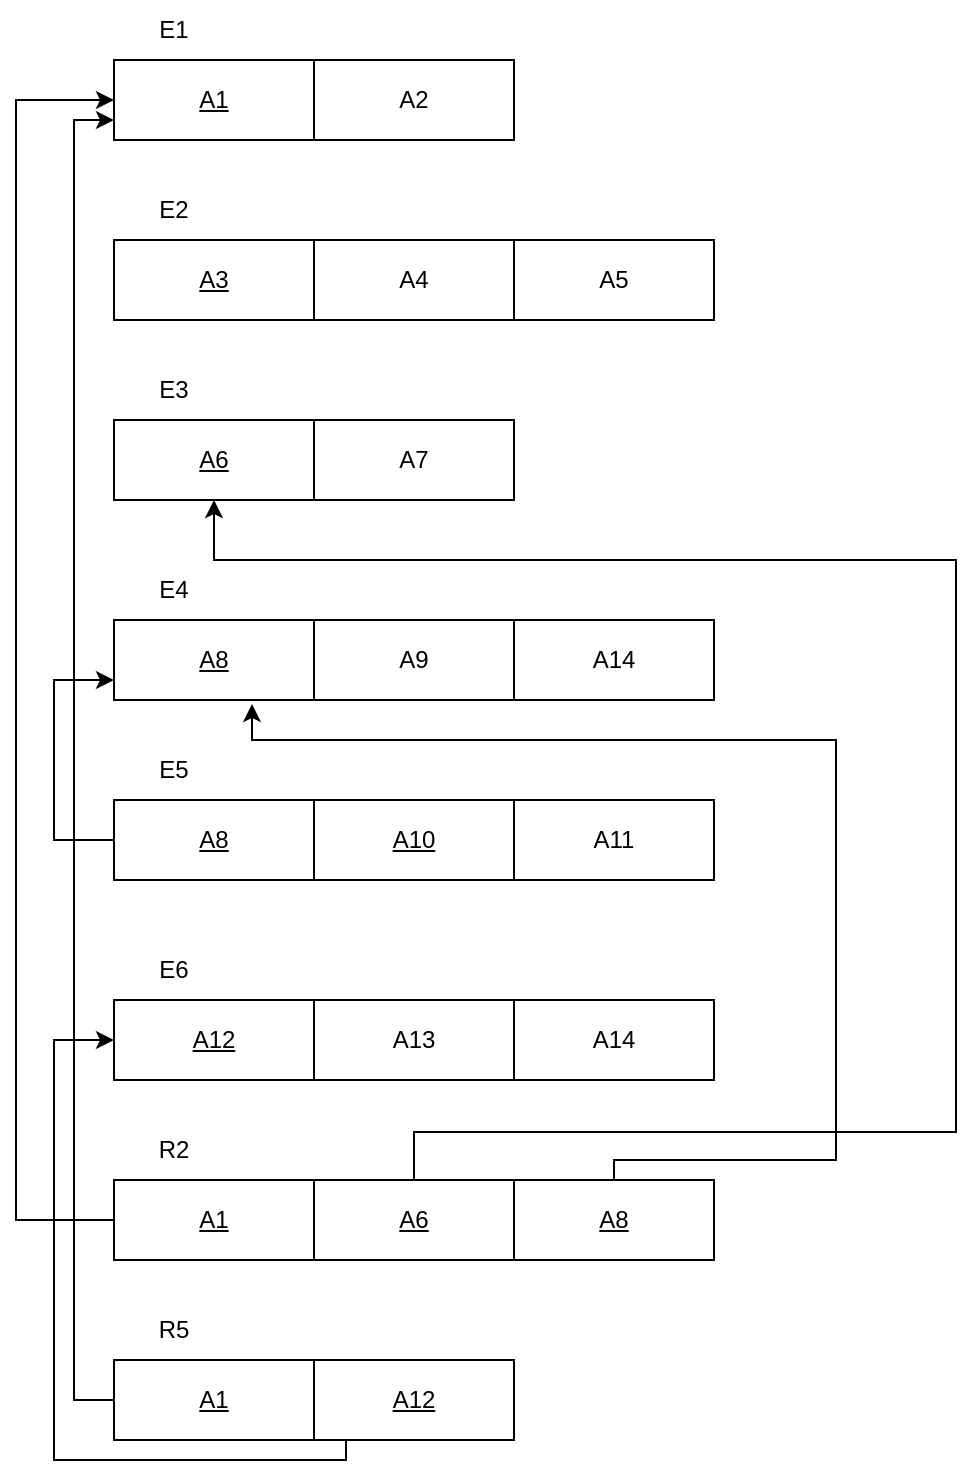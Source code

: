 <mxfile version="21.8.2" type="github">
  <diagram name="第 1 页" id="zmZR6i9L2U6j5WBqls_v">
    <mxGraphModel dx="1434" dy="803" grid="1" gridSize="10" guides="1" tooltips="1" connect="1" arrows="1" fold="1" page="1" pageScale="1" pageWidth="827" pageHeight="1169" math="1" shadow="0">
      <root>
        <mxCell id="0" />
        <mxCell id="1" parent="0" />
        <mxCell id="_z6BsKYSzLqCspBrWVtD-2" value="A1" style="whiteSpace=wrap;html=1;align=center;fontStyle=4" parent="1" vertex="1">
          <mxGeometry x="190" y="60" width="100" height="40" as="geometry" />
        </mxCell>
        <mxCell id="_z6BsKYSzLqCspBrWVtD-5" value="A2" style="whiteSpace=wrap;html=1;align=center;" parent="1" vertex="1">
          <mxGeometry x="290" y="60" width="100" height="40" as="geometry" />
        </mxCell>
        <mxCell id="X7fVIaBAJAOIt593yA5P-2" value="A3" style="whiteSpace=wrap;html=1;align=center;fontStyle=4" vertex="1" parent="1">
          <mxGeometry x="190" y="150" width="100" height="40" as="geometry" />
        </mxCell>
        <mxCell id="X7fVIaBAJAOIt593yA5P-3" value="A4" style="whiteSpace=wrap;html=1;align=center;" vertex="1" parent="1">
          <mxGeometry x="290" y="150" width="100" height="40" as="geometry" />
        </mxCell>
        <mxCell id="X7fVIaBAJAOIt593yA5P-4" value="A5" style="whiteSpace=wrap;html=1;align=center;" vertex="1" parent="1">
          <mxGeometry x="390" y="150" width="100" height="40" as="geometry" />
        </mxCell>
        <mxCell id="X7fVIaBAJAOIt593yA5P-6" value="A6" style="whiteSpace=wrap;html=1;align=center;fontStyle=4" vertex="1" parent="1">
          <mxGeometry x="190" y="240" width="100" height="40" as="geometry" />
        </mxCell>
        <mxCell id="X7fVIaBAJAOIt593yA5P-8" value="A7" style="whiteSpace=wrap;html=1;align=center;" vertex="1" parent="1">
          <mxGeometry x="290" y="240" width="100" height="40" as="geometry" />
        </mxCell>
        <mxCell id="X7fVIaBAJAOIt593yA5P-10" value="A8" style="whiteSpace=wrap;html=1;align=center;fontStyle=4" vertex="1" parent="1">
          <mxGeometry x="190" y="340" width="100" height="40" as="geometry" />
        </mxCell>
        <mxCell id="X7fVIaBAJAOIt593yA5P-11" value="A9" style="whiteSpace=wrap;html=1;align=center;" vertex="1" parent="1">
          <mxGeometry x="290" y="340" width="100" height="40" as="geometry" />
        </mxCell>
        <mxCell id="X7fVIaBAJAOIt593yA5P-43" style="edgeStyle=orthogonalEdgeStyle;rounded=0;orthogonalLoop=1;jettySize=auto;html=1;exitX=0;exitY=0.5;exitDx=0;exitDy=0;entryX=0;entryY=0.75;entryDx=0;entryDy=0;" edge="1" parent="1" source="X7fVIaBAJAOIt593yA5P-13" target="X7fVIaBAJAOIt593yA5P-10">
          <mxGeometry relative="1" as="geometry">
            <mxPoint x="150" y="370" as="targetPoint" />
            <Array as="points">
              <mxPoint x="160" y="450" />
              <mxPoint x="160" y="370" />
            </Array>
          </mxGeometry>
        </mxCell>
        <mxCell id="X7fVIaBAJAOIt593yA5P-13" value="A8" style="whiteSpace=wrap;html=1;align=center;fontStyle=4" vertex="1" parent="1">
          <mxGeometry x="190" y="430" width="100" height="40" as="geometry" />
        </mxCell>
        <mxCell id="X7fVIaBAJAOIt593yA5P-14" value="A10" style="whiteSpace=wrap;html=1;align=center;fontStyle=4" vertex="1" parent="1">
          <mxGeometry x="290" y="430" width="100" height="40" as="geometry" />
        </mxCell>
        <mxCell id="X7fVIaBAJAOIt593yA5P-16" value="A12" style="whiteSpace=wrap;html=1;align=center;fontStyle=4" vertex="1" parent="1">
          <mxGeometry x="190" y="530" width="100" height="40" as="geometry" />
        </mxCell>
        <mxCell id="X7fVIaBAJAOIt593yA5P-17" value="A13" style="whiteSpace=wrap;html=1;align=center;" vertex="1" parent="1">
          <mxGeometry x="290" y="530" width="100" height="40" as="geometry" />
        </mxCell>
        <mxCell id="X7fVIaBAJAOIt593yA5P-19" value="A11" style="whiteSpace=wrap;html=1;align=center;" vertex="1" parent="1">
          <mxGeometry x="390" y="430" width="100" height="40" as="geometry" />
        </mxCell>
        <mxCell id="X7fVIaBAJAOIt593yA5P-20" value="E1" style="text;strokeColor=none;align=center;fillColor=none;html=1;verticalAlign=middle;whiteSpace=wrap;rounded=0;" vertex="1" parent="1">
          <mxGeometry x="190" y="30" width="60" height="30" as="geometry" />
        </mxCell>
        <mxCell id="X7fVIaBAJAOIt593yA5P-21" value="E2" style="text;strokeColor=none;align=center;fillColor=none;html=1;verticalAlign=middle;whiteSpace=wrap;rounded=0;" vertex="1" parent="1">
          <mxGeometry x="190" y="120" width="60" height="30" as="geometry" />
        </mxCell>
        <mxCell id="X7fVIaBAJAOIt593yA5P-22" value="E3" style="text;strokeColor=none;align=center;fillColor=none;html=1;verticalAlign=middle;whiteSpace=wrap;rounded=0;" vertex="1" parent="1">
          <mxGeometry x="190" y="210" width="60" height="30" as="geometry" />
        </mxCell>
        <mxCell id="X7fVIaBAJAOIt593yA5P-23" value="E4" style="text;strokeColor=none;align=center;fillColor=none;html=1;verticalAlign=middle;whiteSpace=wrap;rounded=0;" vertex="1" parent="1">
          <mxGeometry x="190" y="310" width="60" height="30" as="geometry" />
        </mxCell>
        <mxCell id="X7fVIaBAJAOIt593yA5P-24" value="E5" style="text;strokeColor=none;align=center;fillColor=none;html=1;verticalAlign=middle;whiteSpace=wrap;rounded=0;" vertex="1" parent="1">
          <mxGeometry x="190" y="400" width="60" height="30" as="geometry" />
        </mxCell>
        <mxCell id="X7fVIaBAJAOIt593yA5P-25" value="E6" style="text;strokeColor=none;align=center;fillColor=none;html=1;verticalAlign=middle;whiteSpace=wrap;rounded=0;" vertex="1" parent="1">
          <mxGeometry x="190" y="500" width="60" height="30" as="geometry" />
        </mxCell>
        <mxCell id="X7fVIaBAJAOIt593yA5P-26" value="R2" style="text;strokeColor=none;align=center;fillColor=none;html=1;verticalAlign=middle;whiteSpace=wrap;rounded=0;" vertex="1" parent="1">
          <mxGeometry x="190" y="590" width="60" height="30" as="geometry" />
        </mxCell>
        <mxCell id="X7fVIaBAJAOIt593yA5P-38" style="edgeStyle=orthogonalEdgeStyle;rounded=0;orthogonalLoop=1;jettySize=auto;html=1;exitX=0;exitY=0.5;exitDx=0;exitDy=0;entryX=0;entryY=0.5;entryDx=0;entryDy=0;" edge="1" parent="1" source="X7fVIaBAJAOIt593yA5P-27" target="_z6BsKYSzLqCspBrWVtD-2">
          <mxGeometry relative="1" as="geometry">
            <mxPoint x="140" y="80" as="targetPoint" />
            <Array as="points">
              <mxPoint x="141" y="640" />
              <mxPoint x="141" y="80" />
            </Array>
          </mxGeometry>
        </mxCell>
        <mxCell id="X7fVIaBAJAOIt593yA5P-27" value="A1" style="whiteSpace=wrap;html=1;align=center;fontStyle=4" vertex="1" parent="1">
          <mxGeometry x="190" y="620" width="100" height="40" as="geometry" />
        </mxCell>
        <mxCell id="X7fVIaBAJAOIt593yA5P-44" style="edgeStyle=orthogonalEdgeStyle;rounded=0;orthogonalLoop=1;jettySize=auto;html=1;exitX=0.5;exitY=0;exitDx=0;exitDy=0;entryX=0.5;entryY=1;entryDx=0;entryDy=0;" edge="1" parent="1" source="X7fVIaBAJAOIt593yA5P-28" target="X7fVIaBAJAOIt593yA5P-6">
          <mxGeometry relative="1" as="geometry">
            <mxPoint x="240" y="300" as="targetPoint" />
            <Array as="points">
              <mxPoint x="340" y="596" />
              <mxPoint x="611" y="596" />
              <mxPoint x="611" y="310" />
              <mxPoint x="240" y="310" />
            </Array>
          </mxGeometry>
        </mxCell>
        <mxCell id="X7fVIaBAJAOIt593yA5P-28" value="A6" style="whiteSpace=wrap;html=1;align=center;fontStyle=4" vertex="1" parent="1">
          <mxGeometry x="290" y="620" width="100" height="40" as="geometry" />
        </mxCell>
        <mxCell id="X7fVIaBAJAOIt593yA5P-45" style="edgeStyle=orthogonalEdgeStyle;rounded=0;orthogonalLoop=1;jettySize=auto;html=1;exitX=0.5;exitY=0;exitDx=0;exitDy=0;entryX=0.69;entryY=1.05;entryDx=0;entryDy=0;entryPerimeter=0;" edge="1" parent="1" source="X7fVIaBAJAOIt593yA5P-30" target="X7fVIaBAJAOIt593yA5P-10">
          <mxGeometry relative="1" as="geometry">
            <mxPoint x="260" y="400" as="targetPoint" />
            <Array as="points">
              <mxPoint x="440" y="610" />
              <mxPoint x="551" y="610" />
              <mxPoint x="551" y="400" />
              <mxPoint x="259" y="400" />
            </Array>
          </mxGeometry>
        </mxCell>
        <mxCell id="X7fVIaBAJAOIt593yA5P-30" value="A8" style="whiteSpace=wrap;html=1;align=center;fontStyle=4" vertex="1" parent="1">
          <mxGeometry x="390" y="620" width="100" height="40" as="geometry" />
        </mxCell>
        <mxCell id="X7fVIaBAJAOIt593yA5P-40" style="edgeStyle=orthogonalEdgeStyle;rounded=0;orthogonalLoop=1;jettySize=auto;html=1;exitX=0;exitY=0.5;exitDx=0;exitDy=0;entryX=0;entryY=0.75;entryDx=0;entryDy=0;" edge="1" parent="1" source="X7fVIaBAJAOIt593yA5P-33" target="_z6BsKYSzLqCspBrWVtD-2">
          <mxGeometry relative="1" as="geometry">
            <mxPoint x="160" y="90" as="targetPoint" />
          </mxGeometry>
        </mxCell>
        <mxCell id="X7fVIaBAJAOIt593yA5P-33" value="A1" style="whiteSpace=wrap;html=1;align=center;fontStyle=4" vertex="1" parent="1">
          <mxGeometry x="190" y="710" width="100" height="40" as="geometry" />
        </mxCell>
        <mxCell id="X7fVIaBAJAOIt593yA5P-42" style="edgeStyle=orthogonalEdgeStyle;rounded=0;orthogonalLoop=1;jettySize=auto;html=1;exitX=0.25;exitY=1;exitDx=0;exitDy=0;entryX=0;entryY=0.5;entryDx=0;entryDy=0;" edge="1" parent="1" target="X7fVIaBAJAOIt593yA5P-16">
          <mxGeometry relative="1" as="geometry">
            <mxPoint x="181" y="550" as="targetPoint" />
            <mxPoint x="306" y="750" as="sourcePoint" />
            <Array as="points">
              <mxPoint x="306" y="760" />
              <mxPoint x="160" y="760" />
              <mxPoint x="160" y="550" />
            </Array>
          </mxGeometry>
        </mxCell>
        <mxCell id="X7fVIaBAJAOIt593yA5P-34" value="A12" style="whiteSpace=wrap;html=1;align=center;fontStyle=4" vertex="1" parent="1">
          <mxGeometry x="290" y="710" width="100" height="40" as="geometry" />
        </mxCell>
        <mxCell id="X7fVIaBAJAOIt593yA5P-35" value="R5" style="text;strokeColor=none;align=center;fillColor=none;html=1;verticalAlign=middle;whiteSpace=wrap;rounded=0;" vertex="1" parent="1">
          <mxGeometry x="190" y="680" width="60" height="30" as="geometry" />
        </mxCell>
        <mxCell id="X7fVIaBAJAOIt593yA5P-46" value="A14" style="whiteSpace=wrap;html=1;align=center;" vertex="1" parent="1">
          <mxGeometry x="390" y="340" width="100" height="40" as="geometry" />
        </mxCell>
        <mxCell id="X7fVIaBAJAOIt593yA5P-47" value="A14" style="whiteSpace=wrap;html=1;align=center;" vertex="1" parent="1">
          <mxGeometry x="390" y="530" width="100" height="40" as="geometry" />
        </mxCell>
      </root>
    </mxGraphModel>
  </diagram>
</mxfile>
